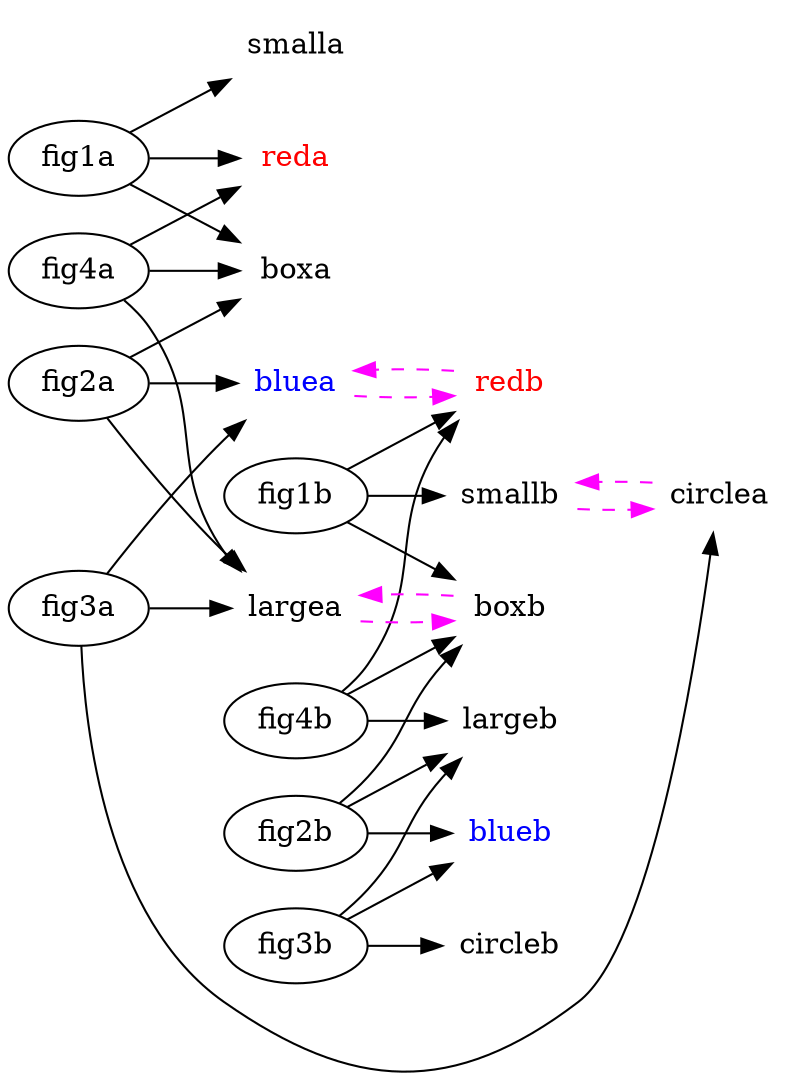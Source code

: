digraph{
rankdir=LR

node[shape=oval]
fig1a
fig2a
fig3a
fig4a 

fig1b
fig2b
fig3b
fig4b


node[shape=plaintext]
reda[fontcolor=red]
bluea[fontcolor=blue]
circlea
boxa
largea
smalla

redb[fontcolor=red]
blueb[fontcolor=blue]
circleb
boxb
largeb
smallb

fig1a -> {reda boxa smalla}
fig2a -> {bluea boxa largea}
fig3a -> {bluea circlea largea}
fig4a -> {reda boxa largea}

fig1b -> {redb boxb smallb}
fig2b -> {blueb boxb largeb}
fig3b -> {blueb circleb largeb}
fig4b -> {redb boxb largeb}



edge[constraint=true style=dashed penwidth=1 color=green]

# fig1a -> fig3b -> fig1a 
# fig2a -> fig4b -> fig2a 


edge[color=magenta]
bluea -> redb -> bluea
largea -> boxb -> largea
circlea -> smallb -> circlea
}

